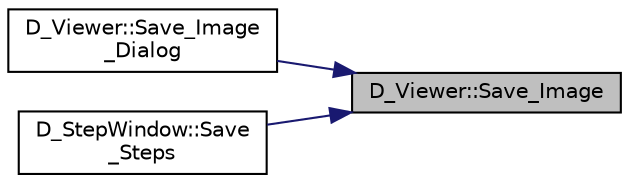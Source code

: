 digraph "D_Viewer::Save_Image"
{
 // LATEX_PDF_SIZE
  edge [fontname="Helvetica",fontsize="10",labelfontname="Helvetica",labelfontsize="10"];
  node [fontname="Helvetica",fontsize="10",shape=record];
  rankdir="RL";
  Node1 [label="D_Viewer::Save_Image",height=0.2,width=0.4,color="black", fillcolor="grey75", style="filled", fontcolor="black",tooltip=" "];
  Node1 -> Node2 [dir="back",color="midnightblue",fontsize="10",style="solid"];
  Node2 [label="D_Viewer::Save_Image\l_Dialog",height=0.2,width=0.4,color="black", fillcolor="white", style="filled",URL="$class_d___viewer.html#abef866cbc0717fc321682c4a65ff6492",tooltip=" "];
  Node1 -> Node3 [dir="back",color="midnightblue",fontsize="10",style="solid"];
  Node3 [label="D_StepWindow::Save\l_Steps",height=0.2,width=0.4,color="black", fillcolor="white", style="filled",URL="$class_d___step_window.html#ab038d58f6effaf9e81f45c6352a3306b",tooltip=" "];
}

